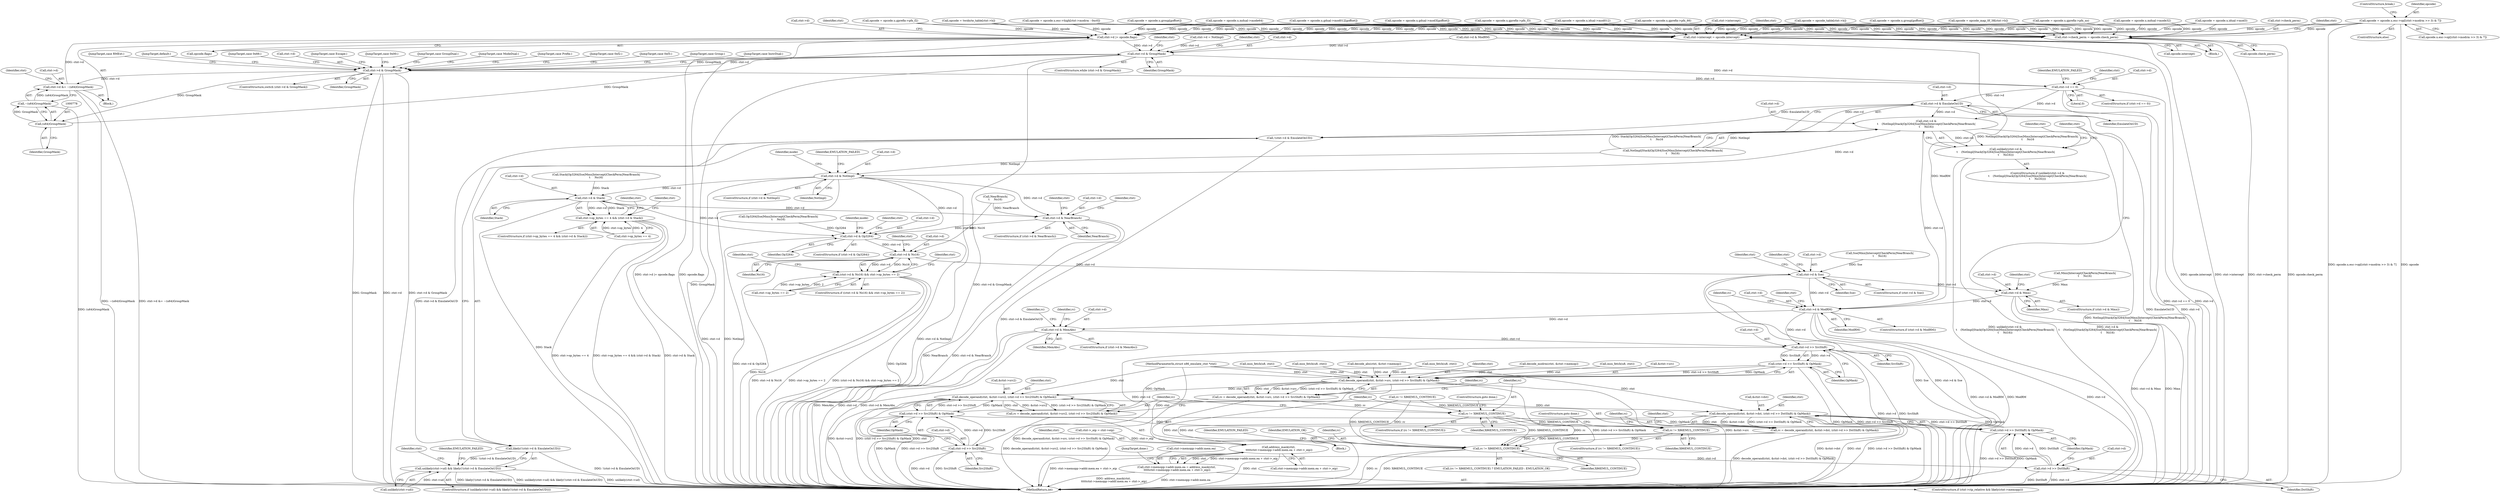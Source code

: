 digraph "0_linux_d9092f52d7e61dd1557f2db2400ddb430e85937e@array" {
"1000695" [label="(Call,opcode = opcode.u.esc->op[(ctxt->modrm >> 3) & 7])"];
"1000780" [label="(Call,ctxt->d |= opcode.flags)"];
"1000514" [label="(Call,ctxt->d & GroupMask)"];
"1000521" [label="(Call,ctxt->d & GroupMask)"];
"1000772" [label="(Call,ctxt->d &= ~(u64)GroupMask)"];
"1000777" [label="(Call,(u64)GroupMask)"];
"1000776" [label="(Call,~(u64)GroupMask)"];
"1000788" [label="(Call,ctxt->d == 0)"];
"1000812" [label="(Call,ctxt->d & EmulateOnUD)"];
"1000811" [label="(Call,!(ctxt->d & EmulateOnUD))"];
"1000810" [label="(Call,likely(!(ctxt->d & EmulateOnUD)))"];
"1000805" [label="(Call,unlikely(ctxt->ud) && likely(!(ctxt->d & EmulateOnUD)))"];
"1000821" [label="(Call,ctxt->d &\n\t    (NotImpl|Stack|Op3264|Sse|Mmx|Intercept|CheckPerm|NearBranch|\n\t     No16))"];
"1000820" [label="(Call,unlikely(ctxt->d &\n\t    (NotImpl|Stack|Op3264|Sse|Mmx|Intercept|CheckPerm|NearBranch|\n\t     No16)))"];
"1000858" [label="(Call,ctxt->d & NotImpl)"];
"1000877" [label="(Call,ctxt->d & Stack)"];
"1000871" [label="(Call,ctxt->op_bytes == 4 && (ctxt->d & Stack))"];
"1000889" [label="(Call,ctxt->d & NearBranch)"];
"1000900" [label="(Call,ctxt->d & Op3264)"];
"1000923" [label="(Call,ctxt->d & No16)"];
"1000922" [label="(Call,(ctxt->d & No16) && ctxt->op_bytes == 2)"];
"1000939" [label="(Call,ctxt->d & Sse)"];
"1000951" [label="(Call,ctxt->d & Mmx)"];
"1000962" [label="(Call,ctxt->d & ModRM)"];
"1000992" [label="(Call,ctxt->d & MemAbs)"];
"1001040" [label="(Call,ctxt->d >> SrcShift)"];
"1001039" [label="(Call,(ctxt->d >> SrcShift) & OpMask)"];
"1001033" [label="(Call,decode_operand(ctxt, &ctxt->src, (ctxt->d >> SrcShift) & OpMask))"];
"1001031" [label="(Call,rc = decode_operand(ctxt, &ctxt->src, (ctxt->d >> SrcShift) & OpMask))"];
"1001047" [label="(Call,rc != X86EMUL_CONTINUE)"];
"1001067" [label="(Call,rc != X86EMUL_CONTINUE)"];
"1001123" [label="(Call,rc != X86EMUL_CONTINUE)"];
"1001053" [label="(Call,decode_operand(ctxt, &ctxt->src2, (ctxt->d >> Src2Shift) & OpMask))"];
"1001051" [label="(Call,rc = decode_operand(ctxt, &ctxt->src2, (ctxt->d >> Src2Shift) & OpMask))"];
"1001073" [label="(Call,decode_operand(ctxt, &ctxt->dst, (ctxt->d >> DstShift) & OpMask))"];
"1001071" [label="(Call,rc = decode_operand(ctxt, &ctxt->dst, (ctxt->d >> DstShift) & OpMask))"];
"1001105" [label="(Call,address_mask(ctxt,\n \t\t\t\t\tctxt->memopp->addr.mem.ea + ctxt->_eip))"];
"1001095" [label="(Call,ctxt->memopp->addr.mem.ea = address_mask(ctxt,\n \t\t\t\t\tctxt->memopp->addr.mem.ea + ctxt->_eip))"];
"1001059" [label="(Call,(ctxt->d >> Src2Shift) & OpMask)"];
"1001079" [label="(Call,(ctxt->d >> DstShift) & OpMask)"];
"1001060" [label="(Call,ctxt->d >> Src2Shift)"];
"1001080" [label="(Call,ctxt->d >> DstShift)"];
"1000843" [label="(Call,ctxt->check_perm = opcode.check_perm)"];
"1000850" [label="(Call,ctxt->intercept = opcode.intercept)"];
"1001096" [label="(Call,ctxt->memopp->addr.mem.ea)"];
"1001041" [label="(Call,ctxt->d)"];
"1000858" [label="(Call,ctxt->d & NotImpl)"];
"1000695" [label="(Call,opcode = opcode.u.esc->op[(ctxt->modrm >> 3) & 7])"];
"1000597" [label="(Call,opcode = opcode.u.group[goffset])"];
"1001006" [label="(Call,rc != X86EMUL_CONTINUE)"];
"1001084" [label="(Identifier,DstShift)"];
"1000827" [label="(Call,Stack|Op3264|Sse|Mmx|Intercept|CheckPerm|NearBranch|\n\t     No16)"];
"1001046" [label="(ControlStructure,if (rc != X86EMUL_CONTINUE))"];
"1000900" [label="(Call,ctxt->d & Op3264)"];
"1001053" [label="(Call,decode_operand(ctxt, &ctxt->src2, (ctxt->d >> Src2Shift) & OpMask))"];
"1000825" [label="(Call,NotImpl|Stack|Op3264|Sse|Mmx|Intercept|CheckPerm|NearBranch|\n\t     No16)"];
"1001044" [label="(Identifier,SrcShift)"];
"1000850" [label="(Call,ctxt->intercept = opcode.intercept)"];
"1000649" [label="(JumpTarget,case 0xf2:)"];
"1000660" [label="(JumpTarget,case 0xf3:)"];
"1000792" [label="(Literal,0)"];
"1000781" [label="(Call,ctxt->d)"];
"1000794" [label="(Identifier,EMULATION_FAILED)"];
"1000133" [label="(Block,)"];
"1001045" [label="(Identifier,OpMask)"];
"1001126" [label="(Identifier,EMULATION_FAILED)"];
"1000998" [label="(Identifier,rc)"];
"1000722" [label="(Call,opcode = opcode.u.idual->mod3)"];
"1000890" [label="(Call,ctxt->d)"];
"1001040" [label="(Call,ctxt->d >> SrcShift)"];
"1000941" [label="(Identifier,ctxt)"];
"1000806" [label="(Call,unlikely(ctxt->ud))"];
"1001050" [label="(ControlStructure,goto done;)"];
"1001051" [label="(Call,rc = decode_operand(ctxt, &ctxt->src2, (ctxt->d >> Src2Shift) & OpMask))"];
"1000465" [label="(Call,ctxt->d & ModRM)"];
"1000969" [label="(Identifier,rc)"];
"1000797" [label="(Identifier,ctxt)"];
"1000759" [label="(Call,opcode = opcode.u.mdual->mode32)"];
"1000527" [label="(JumpTarget,case Group:)"];
"1000130" [label="(MethodParameterIn,struct x86_emulate_ctxt *ctxt)"];
"1000513" [label="(ControlStructure,while (ctxt->d & GroupMask))"];
"1000871" [label="(Call,ctxt->op_bytes == 4 && (ctxt->d & Stack))"];
"1001048" [label="(Identifier,rc)"];
"1000780" [label="(Call,ctxt->d |= opcode.flags)"];
"1000519" [label="(Block,)"];
"1000935" [label="(Identifier,ctxt)"];
"1000964" [label="(Identifier,ctxt)"];
"1000851" [label="(Call,ctxt->intercept)"];
"1000831" [label="(Call,Sse|Mmx|Intercept|CheckPerm|NearBranch|\n\t     No16)"];
"1001007" [label="(Identifier,rc)"];
"1000784" [label="(Call,opcode.flags)"];
"1001055" [label="(Call,&ctxt->src2)"];
"1001066" [label="(ControlStructure,if (rc != X86EMUL_CONTINUE))"];
"1000779" [label="(Identifier,GroupMask)"];
"1000902" [label="(Identifier,ctxt)"];
"1000782" [label="(Identifier,ctxt)"];
"1001031" [label="(Call,rc = decode_operand(ctxt, &ctxt->src, (ctxt->d >> SrcShift) & OpMask))"];
"1000854" [label="(Call,opcode.intercept)"];
"1000924" [label="(Call,ctxt->d)"];
"1001035" [label="(Call,&ctxt->src)"];
"1000421" [label="(Call,insn_fetch(u8, ctxt))"];
"1000991" [label="(ControlStructure,if (ctxt->d & MemAbs))"];
"1000962" [label="(Call,ctxt->d & ModRM)"];
"1000844" [label="(Call,ctxt->check_perm)"];
"1000169" [label="(Call,ctxt->_eip = ctxt->eip)"];
"1000398" [label="(Call,opcode = opcode_table[ctxt->b])"];
"1000777" [label="(Call,(u64)GroupMask)"];
"1001075" [label="(Call,&ctxt->dst)"];
"1000713" [label="(JumpTarget,case InstrDual:)"];
"1001049" [label="(Identifier,X86EMUL_CONTINUE)"];
"1000822" [label="(Call,ctxt->d)"];
"1000953" [label="(Identifier,ctxt)"];
"1001128" [label="(MethodReturn,int)"];
"1000589" [label="(JumpTarget,case RMExt:)"];
"1001106" [label="(Identifier,ctxt)"];
"1001069" [label="(Identifier,X86EMUL_CONTINUE)"];
"1000993" [label="(Call,ctxt->d)"];
"1001070" [label="(ControlStructure,goto done;)"];
"1001080" [label="(Call,ctxt->d >> DstShift)"];
"1000818" [label="(Identifier,EMULATION_FAILED)"];
"1001033" [label="(Call,decode_operand(ctxt, &ctxt->src, (ctxt->d >> SrcShift) & OpMask))"];
"1000769" [label="(JumpTarget,default:)"];
"1000992" [label="(Call,ctxt->d & MemAbs)"];
"1000515" [label="(Call,ctxt->d)"];
"1000520" [label="(ControlStructure,switch (ctxt->d & GroupMask))"];
"1000638" [label="(JumpTarget,case 0x66:)"];
"1000878" [label="(Call,ctxt->d)"];
"1000820" [label="(Call,unlikely(ctxt->d &\n\t    (NotImpl|Stack|Op3264|Sse|Mmx|Intercept|CheckPerm|NearBranch|\n\t     No16)))"];
"1000925" [label="(Identifier,ctxt)"];
"1000922" [label="(Call,(ctxt->d & No16) && ctxt->op_bytes == 2)"];
"1000474" [label="(Call,insn_fetch(u8, ctxt))"];
"1001054" [label="(Identifier,ctxt)"];
"1000860" [label="(Identifier,ctxt)"];
"1000923" [label="(Call,ctxt->d & No16)"];
"1001120" [label="(JumpTarget,done:)"];
"1000811" [label="(Call,!(ctxt->d & EmulateOnUD))"];
"1000521" [label="(Call,ctxt->d & GroupMask)"];
"1000852" [label="(Identifier,ctxt)"];
"1000950" [label="(ControlStructure,if (ctxt->d & Mmx))"];
"1001032" [label="(Identifier,rc)"];
"1000525" [label="(Identifier,GroupMask)"];
"1000424" [label="(Call,opcode = twobyte_table[ctxt->b])"];
"1000749" [label="(Call,opcode = opcode.u.mdual->mode64)"];
"1000881" [label="(Identifier,Stack)"];
"1000857" [label="(ControlStructure,if (ctxt->d & NotImpl))"];
"1000514" [label="(Call,ctxt->d & GroupMask)"];
"1000899" [label="(ControlStructure,if (ctxt->d & Op3264))"];
"1000951" [label="(Call,ctxt->d & Mmx)"];
"1001125" [label="(Identifier,X86EMUL_CONTINUE)"];
"1000679" [label="(Call,opcode = opcode.u.esc->high[ctxt->modrm - 0xc0])"];
"1000823" [label="(Identifier,ctxt)"];
"1001052" [label="(Identifier,rc)"];
"1000877" [label="(Call,ctxt->d & Stack)"];
"1000788" [label="(Call,ctxt->d == 0)"];
"1001068" [label="(Identifier,rc)"];
"1000813" [label="(Call,ctxt->d)"];
"1000859" [label="(Call,ctxt->d)"];
"1000867" [label="(Identifier,mode)"];
"1000845" [label="(Identifier,ctxt)"];
"1000790" [label="(Identifier,ctxt)"];
"1001105" [label="(Call,address_mask(ctxt,\n \t\t\t\t\tctxt->memopp->addr.mem.ea + ctxt->_eip))"];
"1000904" [label="(Identifier,Op3264)"];
"1000952" [label="(Call,ctxt->d)"];
"1000893" [label="(Identifier,NearBranch)"];
"1000522" [label="(Call,ctxt->d)"];
"1000928" [label="(Call,ctxt->op_bytes == 2)"];
"1000516" [label="(Identifier,ctxt)"];
"1000927" [label="(Identifier,No16)"];
"1000819" [label="(ControlStructure,if (unlikely(ctxt->d &\n\t    (NotImpl|Stack|Op3264|Sse|Mmx|Intercept|CheckPerm|NearBranch|\n\t     No16))))"];
"1000938" [label="(ControlStructure,if (ctxt->d & Sse))"];
"1000804" [label="(ControlStructure,if (unlikely(ctxt->ud) && likely(!(ctxt->d & EmulateOnUD))))"];
"1001122" [label="(Call,(rc != X86EMUL_CONTINUE) ? EMULATION_FAILED : EMULATION_OK)"];
"1000864" [label="(Identifier,EMULATION_FAILED)"];
"1000896" [label="(Identifier,ctxt)"];
"1000839" [label="(Call,NearBranch|\n\t     No16)"];
"1000843" [label="(Call,ctxt->check_perm = opcode.check_perm)"];
"1000888" [label="(ControlStructure,if (ctxt->d & NearBranch))"];
"1001123" [label="(Call,rc != X86EMUL_CONTINUE)"];
"1001095" [label="(Call,ctxt->memopp->addr.mem.ea = address_mask(ctxt,\n \t\t\t\t\tctxt->memopp->addr.mem.ea + ctxt->_eip))"];
"1001085" [label="(Identifier,OpMask)"];
"1001067" [label="(Call,rc != X86EMUL_CONTINUE)"];
"1000955" [label="(Identifier,Mmx)"];
"1000946" [label="(Identifier,ctxt)"];
"1000963" [label="(Call,ctxt->d)"];
"1000961" [label="(ControlStructure,if (ctxt->d & ModRM))"];
"1001065" [label="(Identifier,OpMask)"];
"1000901" [label="(Call,ctxt->d)"];
"1000672" [label="(JumpTarget,case Escape:)"];
"1000870" [label="(ControlStructure,if (ctxt->op_bytes == 4 && (ctxt->d & Stack)))"];
"1000958" [label="(Identifier,ctxt)"];
"1001089" [label="(Identifier,ctxt)"];
"1001127" [label="(Identifier,EMULATION_OK)"];
"1001071" [label="(Call,rc = decode_operand(ctxt, &ctxt->dst, (ctxt->d >> DstShift) & OpMask))"];
"1000966" [label="(Identifier,ModRM)"];
"1000508" [label="(Call,ctxt->d = NotImpl)"];
"1001059" [label="(Call,(ctxt->d >> Src2Shift) & OpMask)"];
"1001061" [label="(Call,ctxt->d)"];
"1001073" [label="(Call,decode_operand(ctxt, &ctxt->dst, (ctxt->d >> DstShift) & OpMask))"];
"1000996" [label="(Identifier,MemAbs)"];
"1000829" [label="(Call,Op3264|Sse|Mmx|Intercept|CheckPerm|NearBranch|\n\t     No16)"];
"1000537" [label="(Call,opcode = opcode.u.group[goffset])"];
"1000776" [label="(Call,~(u64)GroupMask)"];
"1000930" [label="(Identifier,ctxt)"];
"1000518" [label="(Identifier,GroupMask)"];
"1000661" [label="(Call,opcode = opcode.u.gprefix->pfx_f3)"];
"1000627" [label="(JumpTarget,case 0x00:)"];
"1001081" [label="(Call,ctxt->d)"];
"1000523" [label="(Identifier,ctxt)"];
"1000872" [label="(Call,ctxt->op_bytes == 4)"];
"1000921" [label="(ControlStructure,if ((ctxt->d & No16) && ctxt->op_bytes == 2))"];
"1000862" [label="(Identifier,NotImpl)"];
"1000999" [label="(Call,decode_abs(ctxt, &ctxt->memop))"];
"1000547" [label="(JumpTarget,case GroupDual:)"];
"1000939" [label="(Call,ctxt->d & Sse)"];
"1000712" [label="(ControlStructure,break;)"];
"1000447" [label="(Call,insn_fetch(u8, ctxt))"];
"1000787" [label="(ControlStructure,if (ctxt->d == 0))"];
"1000821" [label="(Call,ctxt->d &\n\t    (NotImpl|Stack|Op3264|Sse|Mmx|Intercept|CheckPerm|NearBranch|\n\t     No16))"];
"1000810" [label="(Call,likely(!(ctxt->d & EmulateOnUD)))"];
"1000812" [label="(Call,ctxt->d & EmulateOnUD)"];
"1000628" [label="(Call,opcode = opcode.u.gprefix->pfx_no)"];
"1001034" [label="(Identifier,ctxt)"];
"1001107" [label="(Call,ctxt->memopp->addr.mem.ea + ctxt->_eip)"];
"1000889" [label="(Call,ctxt->d & NearBranch)"];
"1000805" [label="(Call,unlikely(ctxt->ud) && likely(!(ctxt->d & EmulateOnUD)))"];
"1000742" [label="(JumpTarget,case ModeDual:)"];
"1000772" [label="(Call,ctxt->d &= ~(u64)GroupMask)"];
"1000943" [label="(Identifier,Sse)"];
"1001072" [label="(Identifier,rc)"];
"1000908" [label="(Identifier,mode)"];
"1000884" [label="(Identifier,ctxt)"];
"1000833" [label="(Call,Mmx|Intercept|CheckPerm|NearBranch|\n\t     No16)"];
"1001074" [label="(Identifier,ctxt)"];
"1001047" [label="(Call,rc != X86EMUL_CONTINUE)"];
"1000994" [label="(Identifier,ctxt)"];
"1000650" [label="(Call,opcode = opcode.u.gprefix->pfx_f2)"];
"1000789" [label="(Call,ctxt->d)"];
"1000970" [label="(Call,decode_modrm(ctxt, &ctxt->memop))"];
"1000607" [label="(JumpTarget,case Prefix:)"];
"1001079" [label="(Call,(ctxt->d >> DstShift) & OpMask)"];
"1000696" [label="(Identifier,opcode)"];
"1000450" [label="(Call,opcode = opcode_map_0f_38[ctxt->b])"];
"1000891" [label="(Identifier,ctxt)"];
"1001064" [label="(Identifier,Src2Shift)"];
"1000577" [label="(Call,opcode = opcode.u.gdual->mod012[goffset])"];
"1000732" [label="(Call,opcode = opcode.u.idual->mod012)"];
"1000773" [label="(Call,ctxt->d)"];
"1000277" [label="(Call,insn_fetch(u8, ctxt))"];
"1000639" [label="(Call,opcode = opcode.u.gprefix->pfx_66)"];
"1000940" [label="(Call,ctxt->d)"];
"1001060" [label="(Call,ctxt->d >> Src2Shift)"];
"1000694" [label="(ControlStructure,else)"];
"1001086" [label="(ControlStructure,if (ctxt->rip_relative && likely(ctxt->memopp)))"];
"1000697" [label="(Call,opcode.u.esc->op[(ctxt->modrm >> 3) & 7])"];
"1000816" [label="(Identifier,EmulateOnUD)"];
"1001124" [label="(Identifier,rc)"];
"1000842" [label="(Block,)"];
"1001039" [label="(Call,(ctxt->d >> SrcShift) & OpMask)"];
"1000565" [label="(Call,opcode = opcode.u.gdual->mod3[goffset])"];
"1000847" [label="(Call,opcode.check_perm)"];
"1000695" -> "1000694"  [label="AST: "];
"1000695" -> "1000697"  [label="CFG: "];
"1000696" -> "1000695"  [label="AST: "];
"1000697" -> "1000695"  [label="AST: "];
"1000712" -> "1000695"  [label="CFG: "];
"1000695" -> "1001128"  [label="DDG: opcode"];
"1000695" -> "1001128"  [label="DDG: opcode.u.esc->op[(ctxt->modrm >> 3) & 7]"];
"1000695" -> "1000780"  [label="DDG: opcode"];
"1000695" -> "1000843"  [label="DDG: opcode"];
"1000695" -> "1000850"  [label="DDG: opcode"];
"1000780" -> "1000519"  [label="AST: "];
"1000780" -> "1000784"  [label="CFG: "];
"1000781" -> "1000780"  [label="AST: "];
"1000784" -> "1000780"  [label="AST: "];
"1000516" -> "1000780"  [label="CFG: "];
"1000780" -> "1001128"  [label="DDG: ctxt->d |= opcode.flags"];
"1000780" -> "1001128"  [label="DDG: opcode.flags"];
"1000780" -> "1000514"  [label="DDG: ctxt->d"];
"1000772" -> "1000780"  [label="DDG: ctxt->d"];
"1000597" -> "1000780"  [label="DDG: opcode"];
"1000679" -> "1000780"  [label="DDG: opcode"];
"1000424" -> "1000780"  [label="DDG: opcode"];
"1000577" -> "1000780"  [label="DDG: opcode"];
"1000450" -> "1000780"  [label="DDG: opcode"];
"1000650" -> "1000780"  [label="DDG: opcode"];
"1000628" -> "1000780"  [label="DDG: opcode"];
"1000639" -> "1000780"  [label="DDG: opcode"];
"1000661" -> "1000780"  [label="DDG: opcode"];
"1000565" -> "1000780"  [label="DDG: opcode"];
"1000749" -> "1000780"  [label="DDG: opcode"];
"1000759" -> "1000780"  [label="DDG: opcode"];
"1000722" -> "1000780"  [label="DDG: opcode"];
"1000537" -> "1000780"  [label="DDG: opcode"];
"1000398" -> "1000780"  [label="DDG: opcode"];
"1000732" -> "1000780"  [label="DDG: opcode"];
"1000514" -> "1000513"  [label="AST: "];
"1000514" -> "1000518"  [label="CFG: "];
"1000515" -> "1000514"  [label="AST: "];
"1000518" -> "1000514"  [label="AST: "];
"1000523" -> "1000514"  [label="CFG: "];
"1000790" -> "1000514"  [label="CFG: "];
"1000514" -> "1001128"  [label="DDG: ctxt->d & GroupMask"];
"1000514" -> "1001128"  [label="DDG: GroupMask"];
"1000508" -> "1000514"  [label="DDG: ctxt->d"];
"1000465" -> "1000514"  [label="DDG: ctxt->d"];
"1000777" -> "1000514"  [label="DDG: GroupMask"];
"1000514" -> "1000521"  [label="DDG: ctxt->d"];
"1000514" -> "1000521"  [label="DDG: GroupMask"];
"1000514" -> "1000788"  [label="DDG: ctxt->d"];
"1000521" -> "1000520"  [label="AST: "];
"1000521" -> "1000525"  [label="CFG: "];
"1000522" -> "1000521"  [label="AST: "];
"1000525" -> "1000521"  [label="AST: "];
"1000527" -> "1000521"  [label="CFG: "];
"1000547" -> "1000521"  [label="CFG: "];
"1000589" -> "1000521"  [label="CFG: "];
"1000607" -> "1000521"  [label="CFG: "];
"1000627" -> "1000521"  [label="CFG: "];
"1000638" -> "1000521"  [label="CFG: "];
"1000649" -> "1000521"  [label="CFG: "];
"1000660" -> "1000521"  [label="CFG: "];
"1000672" -> "1000521"  [label="CFG: "];
"1000713" -> "1000521"  [label="CFG: "];
"1000742" -> "1000521"  [label="CFG: "];
"1000769" -> "1000521"  [label="CFG: "];
"1000521" -> "1001128"  [label="DDG: GroupMask"];
"1000521" -> "1001128"  [label="DDG: ctxt->d"];
"1000521" -> "1001128"  [label="DDG: ctxt->d & GroupMask"];
"1000521" -> "1000772"  [label="DDG: ctxt->d"];
"1000521" -> "1000777"  [label="DDG: GroupMask"];
"1000521" -> "1000788"  [label="DDG: ctxt->d"];
"1000772" -> "1000519"  [label="AST: "];
"1000772" -> "1000776"  [label="CFG: "];
"1000773" -> "1000772"  [label="AST: "];
"1000776" -> "1000772"  [label="AST: "];
"1000782" -> "1000772"  [label="CFG: "];
"1000772" -> "1001128"  [label="DDG: ~(u64)GroupMask"];
"1000772" -> "1001128"  [label="DDG: ctxt->d &= ~(u64)GroupMask"];
"1000776" -> "1000772"  [label="DDG: (u64)GroupMask"];
"1000777" -> "1000776"  [label="AST: "];
"1000777" -> "1000779"  [label="CFG: "];
"1000778" -> "1000777"  [label="AST: "];
"1000779" -> "1000777"  [label="AST: "];
"1000776" -> "1000777"  [label="CFG: "];
"1000777" -> "1000776"  [label="DDG: GroupMask"];
"1000776" -> "1001128"  [label="DDG: (u64)GroupMask"];
"1000788" -> "1000787"  [label="AST: "];
"1000788" -> "1000792"  [label="CFG: "];
"1000789" -> "1000788"  [label="AST: "];
"1000792" -> "1000788"  [label="AST: "];
"1000794" -> "1000788"  [label="CFG: "];
"1000797" -> "1000788"  [label="CFG: "];
"1000788" -> "1001128"  [label="DDG: ctxt->d"];
"1000788" -> "1001128"  [label="DDG: ctxt->d == 0"];
"1000788" -> "1000812"  [label="DDG: ctxt->d"];
"1000788" -> "1000821"  [label="DDG: ctxt->d"];
"1000812" -> "1000811"  [label="AST: "];
"1000812" -> "1000816"  [label="CFG: "];
"1000813" -> "1000812"  [label="AST: "];
"1000816" -> "1000812"  [label="AST: "];
"1000811" -> "1000812"  [label="CFG: "];
"1000812" -> "1001128"  [label="DDG: EmulateOnUD"];
"1000812" -> "1001128"  [label="DDG: ctxt->d"];
"1000812" -> "1000811"  [label="DDG: ctxt->d"];
"1000812" -> "1000811"  [label="DDG: EmulateOnUD"];
"1000812" -> "1000821"  [label="DDG: ctxt->d"];
"1000811" -> "1000810"  [label="AST: "];
"1000810" -> "1000811"  [label="CFG: "];
"1000811" -> "1001128"  [label="DDG: ctxt->d & EmulateOnUD"];
"1000811" -> "1000810"  [label="DDG: ctxt->d & EmulateOnUD"];
"1000810" -> "1000805"  [label="AST: "];
"1000805" -> "1000810"  [label="CFG: "];
"1000810" -> "1001128"  [label="DDG: !(ctxt->d & EmulateOnUD)"];
"1000810" -> "1000805"  [label="DDG: !(ctxt->d & EmulateOnUD)"];
"1000805" -> "1000804"  [label="AST: "];
"1000805" -> "1000806"  [label="CFG: "];
"1000806" -> "1000805"  [label="AST: "];
"1000818" -> "1000805"  [label="CFG: "];
"1000823" -> "1000805"  [label="CFG: "];
"1000805" -> "1001128"  [label="DDG: likely(!(ctxt->d & EmulateOnUD))"];
"1000805" -> "1001128"  [label="DDG: unlikely(ctxt->ud) && likely(!(ctxt->d & EmulateOnUD))"];
"1000805" -> "1001128"  [label="DDG: unlikely(ctxt->ud)"];
"1000806" -> "1000805"  [label="DDG: ctxt->ud"];
"1000821" -> "1000820"  [label="AST: "];
"1000821" -> "1000825"  [label="CFG: "];
"1000822" -> "1000821"  [label="AST: "];
"1000825" -> "1000821"  [label="AST: "];
"1000820" -> "1000821"  [label="CFG: "];
"1000821" -> "1001128"  [label="DDG: NotImpl|Stack|Op3264|Sse|Mmx|Intercept|CheckPerm|NearBranch|\n\t     No16"];
"1000821" -> "1000820"  [label="DDG: ctxt->d"];
"1000821" -> "1000820"  [label="DDG: NotImpl|Stack|Op3264|Sse|Mmx|Intercept|CheckPerm|NearBranch|\n\t     No16"];
"1000825" -> "1000821"  [label="DDG: NotImpl"];
"1000825" -> "1000821"  [label="DDG: Stack|Op3264|Sse|Mmx|Intercept|CheckPerm|NearBranch|\n\t     No16"];
"1000821" -> "1000858"  [label="DDG: ctxt->d"];
"1000821" -> "1000962"  [label="DDG: ctxt->d"];
"1000820" -> "1000819"  [label="AST: "];
"1000845" -> "1000820"  [label="CFG: "];
"1000964" -> "1000820"  [label="CFG: "];
"1000820" -> "1001128"  [label="DDG: unlikely(ctxt->d &\n\t    (NotImpl|Stack|Op3264|Sse|Mmx|Intercept|CheckPerm|NearBranch|\n\t     No16))"];
"1000820" -> "1001128"  [label="DDG: ctxt->d &\n\t    (NotImpl|Stack|Op3264|Sse|Mmx|Intercept|CheckPerm|NearBranch|\n\t     No16)"];
"1000858" -> "1000857"  [label="AST: "];
"1000858" -> "1000862"  [label="CFG: "];
"1000859" -> "1000858"  [label="AST: "];
"1000862" -> "1000858"  [label="AST: "];
"1000864" -> "1000858"  [label="CFG: "];
"1000867" -> "1000858"  [label="CFG: "];
"1000858" -> "1001128"  [label="DDG: ctxt->d & NotImpl"];
"1000858" -> "1001128"  [label="DDG: ctxt->d"];
"1000858" -> "1001128"  [label="DDG: NotImpl"];
"1000825" -> "1000858"  [label="DDG: NotImpl"];
"1000858" -> "1000877"  [label="DDG: ctxt->d"];
"1000858" -> "1000889"  [label="DDG: ctxt->d"];
"1000858" -> "1000900"  [label="DDG: ctxt->d"];
"1000877" -> "1000871"  [label="AST: "];
"1000877" -> "1000881"  [label="CFG: "];
"1000878" -> "1000877"  [label="AST: "];
"1000881" -> "1000877"  [label="AST: "];
"1000871" -> "1000877"  [label="CFG: "];
"1000877" -> "1001128"  [label="DDG: Stack"];
"1000877" -> "1000871"  [label="DDG: ctxt->d"];
"1000877" -> "1000871"  [label="DDG: Stack"];
"1000827" -> "1000877"  [label="DDG: Stack"];
"1000877" -> "1000889"  [label="DDG: ctxt->d"];
"1000877" -> "1000900"  [label="DDG: ctxt->d"];
"1000871" -> "1000870"  [label="AST: "];
"1000871" -> "1000872"  [label="CFG: "];
"1000872" -> "1000871"  [label="AST: "];
"1000884" -> "1000871"  [label="CFG: "];
"1000891" -> "1000871"  [label="CFG: "];
"1000871" -> "1001128"  [label="DDG: ctxt->op_bytes == 4"];
"1000871" -> "1001128"  [label="DDG: ctxt->op_bytes == 4 && (ctxt->d & Stack)"];
"1000871" -> "1001128"  [label="DDG: ctxt->d & Stack"];
"1000872" -> "1000871"  [label="DDG: ctxt->op_bytes"];
"1000872" -> "1000871"  [label="DDG: 4"];
"1000889" -> "1000888"  [label="AST: "];
"1000889" -> "1000893"  [label="CFG: "];
"1000890" -> "1000889"  [label="AST: "];
"1000893" -> "1000889"  [label="AST: "];
"1000896" -> "1000889"  [label="CFG: "];
"1000902" -> "1000889"  [label="CFG: "];
"1000889" -> "1001128"  [label="DDG: NearBranch"];
"1000889" -> "1001128"  [label="DDG: ctxt->d & NearBranch"];
"1000839" -> "1000889"  [label="DDG: NearBranch"];
"1000889" -> "1000900"  [label="DDG: ctxt->d"];
"1000900" -> "1000899"  [label="AST: "];
"1000900" -> "1000904"  [label="CFG: "];
"1000901" -> "1000900"  [label="AST: "];
"1000904" -> "1000900"  [label="AST: "];
"1000908" -> "1000900"  [label="CFG: "];
"1000925" -> "1000900"  [label="CFG: "];
"1000900" -> "1001128"  [label="DDG: Op3264"];
"1000900" -> "1001128"  [label="DDG: ctxt->d & Op3264"];
"1000829" -> "1000900"  [label="DDG: Op3264"];
"1000900" -> "1000923"  [label="DDG: ctxt->d"];
"1000923" -> "1000922"  [label="AST: "];
"1000923" -> "1000927"  [label="CFG: "];
"1000924" -> "1000923"  [label="AST: "];
"1000927" -> "1000923"  [label="AST: "];
"1000930" -> "1000923"  [label="CFG: "];
"1000922" -> "1000923"  [label="CFG: "];
"1000923" -> "1001128"  [label="DDG: No16"];
"1000923" -> "1000922"  [label="DDG: ctxt->d"];
"1000923" -> "1000922"  [label="DDG: No16"];
"1000839" -> "1000923"  [label="DDG: No16"];
"1000923" -> "1000939"  [label="DDG: ctxt->d"];
"1000922" -> "1000921"  [label="AST: "];
"1000922" -> "1000928"  [label="CFG: "];
"1000928" -> "1000922"  [label="AST: "];
"1000935" -> "1000922"  [label="CFG: "];
"1000941" -> "1000922"  [label="CFG: "];
"1000922" -> "1001128"  [label="DDG: ctxt->d & No16"];
"1000922" -> "1001128"  [label="DDG: ctxt->op_bytes == 2"];
"1000922" -> "1001128"  [label="DDG: (ctxt->d & No16) && ctxt->op_bytes == 2"];
"1000928" -> "1000922"  [label="DDG: ctxt->op_bytes"];
"1000928" -> "1000922"  [label="DDG: 2"];
"1000939" -> "1000938"  [label="AST: "];
"1000939" -> "1000943"  [label="CFG: "];
"1000940" -> "1000939"  [label="AST: "];
"1000943" -> "1000939"  [label="AST: "];
"1000946" -> "1000939"  [label="CFG: "];
"1000953" -> "1000939"  [label="CFG: "];
"1000939" -> "1001128"  [label="DDG: ctxt->d & Sse"];
"1000939" -> "1001128"  [label="DDG: Sse"];
"1000831" -> "1000939"  [label="DDG: Sse"];
"1000939" -> "1000951"  [label="DDG: ctxt->d"];
"1000939" -> "1000962"  [label="DDG: ctxt->d"];
"1000951" -> "1000950"  [label="AST: "];
"1000951" -> "1000955"  [label="CFG: "];
"1000952" -> "1000951"  [label="AST: "];
"1000955" -> "1000951"  [label="AST: "];
"1000958" -> "1000951"  [label="CFG: "];
"1000964" -> "1000951"  [label="CFG: "];
"1000951" -> "1001128"  [label="DDG: ctxt->d & Mmx"];
"1000951" -> "1001128"  [label="DDG: Mmx"];
"1000833" -> "1000951"  [label="DDG: Mmx"];
"1000951" -> "1000962"  [label="DDG: ctxt->d"];
"1000962" -> "1000961"  [label="AST: "];
"1000962" -> "1000966"  [label="CFG: "];
"1000963" -> "1000962"  [label="AST: "];
"1000966" -> "1000962"  [label="AST: "];
"1000969" -> "1000962"  [label="CFG: "];
"1000994" -> "1000962"  [label="CFG: "];
"1000962" -> "1001128"  [label="DDG: ctxt->d & ModRM"];
"1000962" -> "1001128"  [label="DDG: ModRM"];
"1000962" -> "1001128"  [label="DDG: ctxt->d"];
"1000465" -> "1000962"  [label="DDG: ModRM"];
"1000962" -> "1000992"  [label="DDG: ctxt->d"];
"1000962" -> "1001040"  [label="DDG: ctxt->d"];
"1000992" -> "1000991"  [label="AST: "];
"1000992" -> "1000996"  [label="CFG: "];
"1000993" -> "1000992"  [label="AST: "];
"1000996" -> "1000992"  [label="AST: "];
"1000998" -> "1000992"  [label="CFG: "];
"1001007" -> "1000992"  [label="CFG: "];
"1000992" -> "1001128"  [label="DDG: MemAbs"];
"1000992" -> "1001128"  [label="DDG: ctxt->d"];
"1000992" -> "1001128"  [label="DDG: ctxt->d & MemAbs"];
"1000992" -> "1001040"  [label="DDG: ctxt->d"];
"1001040" -> "1001039"  [label="AST: "];
"1001040" -> "1001044"  [label="CFG: "];
"1001041" -> "1001040"  [label="AST: "];
"1001044" -> "1001040"  [label="AST: "];
"1001045" -> "1001040"  [label="CFG: "];
"1001040" -> "1001128"  [label="DDG: ctxt->d"];
"1001040" -> "1001128"  [label="DDG: SrcShift"];
"1001040" -> "1001039"  [label="DDG: ctxt->d"];
"1001040" -> "1001039"  [label="DDG: SrcShift"];
"1001040" -> "1001060"  [label="DDG: ctxt->d"];
"1001039" -> "1001033"  [label="AST: "];
"1001039" -> "1001045"  [label="CFG: "];
"1001045" -> "1001039"  [label="AST: "];
"1001033" -> "1001039"  [label="CFG: "];
"1001039" -> "1001128"  [label="DDG: ctxt->d >> SrcShift"];
"1001039" -> "1001128"  [label="DDG: OpMask"];
"1001039" -> "1001033"  [label="DDG: ctxt->d >> SrcShift"];
"1001039" -> "1001033"  [label="DDG: OpMask"];
"1001039" -> "1001059"  [label="DDG: OpMask"];
"1001033" -> "1001031"  [label="AST: "];
"1001034" -> "1001033"  [label="AST: "];
"1001035" -> "1001033"  [label="AST: "];
"1001031" -> "1001033"  [label="CFG: "];
"1001033" -> "1001128"  [label="DDG: &ctxt->src"];
"1001033" -> "1001128"  [label="DDG: ctxt"];
"1001033" -> "1001128"  [label="DDG: (ctxt->d >> SrcShift) & OpMask"];
"1001033" -> "1001031"  [label="DDG: ctxt"];
"1001033" -> "1001031"  [label="DDG: &ctxt->src"];
"1001033" -> "1001031"  [label="DDG: (ctxt->d >> SrcShift) & OpMask"];
"1000474" -> "1001033"  [label="DDG: ctxt"];
"1000421" -> "1001033"  [label="DDG: ctxt"];
"1000447" -> "1001033"  [label="DDG: ctxt"];
"1000970" -> "1001033"  [label="DDG: ctxt"];
"1000277" -> "1001033"  [label="DDG: ctxt"];
"1000999" -> "1001033"  [label="DDG: ctxt"];
"1000130" -> "1001033"  [label="DDG: ctxt"];
"1001033" -> "1001053"  [label="DDG: ctxt"];
"1001031" -> "1000133"  [label="AST: "];
"1001032" -> "1001031"  [label="AST: "];
"1001048" -> "1001031"  [label="CFG: "];
"1001031" -> "1001128"  [label="DDG: decode_operand(ctxt, &ctxt->src, (ctxt->d >> SrcShift) & OpMask)"];
"1001031" -> "1001047"  [label="DDG: rc"];
"1001047" -> "1001046"  [label="AST: "];
"1001047" -> "1001049"  [label="CFG: "];
"1001048" -> "1001047"  [label="AST: "];
"1001049" -> "1001047"  [label="AST: "];
"1001050" -> "1001047"  [label="CFG: "];
"1001052" -> "1001047"  [label="CFG: "];
"1001006" -> "1001047"  [label="DDG: X86EMUL_CONTINUE"];
"1001047" -> "1001067"  [label="DDG: X86EMUL_CONTINUE"];
"1001047" -> "1001123"  [label="DDG: rc"];
"1001047" -> "1001123"  [label="DDG: X86EMUL_CONTINUE"];
"1001067" -> "1001066"  [label="AST: "];
"1001067" -> "1001069"  [label="CFG: "];
"1001068" -> "1001067"  [label="AST: "];
"1001069" -> "1001067"  [label="AST: "];
"1001070" -> "1001067"  [label="CFG: "];
"1001072" -> "1001067"  [label="CFG: "];
"1001051" -> "1001067"  [label="DDG: rc"];
"1001067" -> "1001123"  [label="DDG: rc"];
"1001067" -> "1001123"  [label="DDG: X86EMUL_CONTINUE"];
"1001123" -> "1001122"  [label="AST: "];
"1001123" -> "1001125"  [label="CFG: "];
"1001124" -> "1001123"  [label="AST: "];
"1001125" -> "1001123"  [label="AST: "];
"1001126" -> "1001123"  [label="CFG: "];
"1001127" -> "1001123"  [label="CFG: "];
"1001123" -> "1001128"  [label="DDG: rc"];
"1001123" -> "1001128"  [label="DDG: X86EMUL_CONTINUE"];
"1001006" -> "1001123"  [label="DDG: rc"];
"1001006" -> "1001123"  [label="DDG: X86EMUL_CONTINUE"];
"1001071" -> "1001123"  [label="DDG: rc"];
"1001053" -> "1001051"  [label="AST: "];
"1001053" -> "1001059"  [label="CFG: "];
"1001054" -> "1001053"  [label="AST: "];
"1001055" -> "1001053"  [label="AST: "];
"1001059" -> "1001053"  [label="AST: "];
"1001051" -> "1001053"  [label="CFG: "];
"1001053" -> "1001128"  [label="DDG: &ctxt->src2"];
"1001053" -> "1001128"  [label="DDG: ctxt"];
"1001053" -> "1001128"  [label="DDG: (ctxt->d >> Src2Shift) & OpMask"];
"1001053" -> "1001051"  [label="DDG: ctxt"];
"1001053" -> "1001051"  [label="DDG: &ctxt->src2"];
"1001053" -> "1001051"  [label="DDG: (ctxt->d >> Src2Shift) & OpMask"];
"1000130" -> "1001053"  [label="DDG: ctxt"];
"1001059" -> "1001053"  [label="DDG: ctxt->d >> Src2Shift"];
"1001059" -> "1001053"  [label="DDG: OpMask"];
"1001053" -> "1001073"  [label="DDG: ctxt"];
"1001051" -> "1000133"  [label="AST: "];
"1001052" -> "1001051"  [label="AST: "];
"1001068" -> "1001051"  [label="CFG: "];
"1001051" -> "1001128"  [label="DDG: decode_operand(ctxt, &ctxt->src2, (ctxt->d >> Src2Shift) & OpMask)"];
"1001073" -> "1001071"  [label="AST: "];
"1001073" -> "1001079"  [label="CFG: "];
"1001074" -> "1001073"  [label="AST: "];
"1001075" -> "1001073"  [label="AST: "];
"1001079" -> "1001073"  [label="AST: "];
"1001071" -> "1001073"  [label="CFG: "];
"1001073" -> "1001128"  [label="DDG: &ctxt->dst"];
"1001073" -> "1001128"  [label="DDG: ctxt"];
"1001073" -> "1001128"  [label="DDG: (ctxt->d >> DstShift) & OpMask"];
"1001073" -> "1001071"  [label="DDG: ctxt"];
"1001073" -> "1001071"  [label="DDG: &ctxt->dst"];
"1001073" -> "1001071"  [label="DDG: (ctxt->d >> DstShift) & OpMask"];
"1000130" -> "1001073"  [label="DDG: ctxt"];
"1001079" -> "1001073"  [label="DDG: ctxt->d >> DstShift"];
"1001079" -> "1001073"  [label="DDG: OpMask"];
"1001073" -> "1001105"  [label="DDG: ctxt"];
"1001071" -> "1000133"  [label="AST: "];
"1001072" -> "1001071"  [label="AST: "];
"1001089" -> "1001071"  [label="CFG: "];
"1001071" -> "1001128"  [label="DDG: decode_operand(ctxt, &ctxt->dst, (ctxt->d >> DstShift) & OpMask)"];
"1001105" -> "1001095"  [label="AST: "];
"1001105" -> "1001107"  [label="CFG: "];
"1001106" -> "1001105"  [label="AST: "];
"1001107" -> "1001105"  [label="AST: "];
"1001095" -> "1001105"  [label="CFG: "];
"1001105" -> "1001128"  [label="DDG: ctxt->memopp->addr.mem.ea + ctxt->_eip"];
"1001105" -> "1001128"  [label="DDG: ctxt"];
"1001105" -> "1001095"  [label="DDG: ctxt"];
"1001105" -> "1001095"  [label="DDG: ctxt->memopp->addr.mem.ea + ctxt->_eip"];
"1000130" -> "1001105"  [label="DDG: ctxt"];
"1000169" -> "1001105"  [label="DDG: ctxt->_eip"];
"1001095" -> "1001086"  [label="AST: "];
"1001096" -> "1001095"  [label="AST: "];
"1001120" -> "1001095"  [label="CFG: "];
"1001095" -> "1001128"  [label="DDG: address_mask(ctxt,\n \t\t\t\t\tctxt->memopp->addr.mem.ea + ctxt->_eip)"];
"1001095" -> "1001128"  [label="DDG: ctxt->memopp->addr.mem.ea"];
"1001059" -> "1001065"  [label="CFG: "];
"1001060" -> "1001059"  [label="AST: "];
"1001065" -> "1001059"  [label="AST: "];
"1001059" -> "1001128"  [label="DDG: OpMask"];
"1001059" -> "1001128"  [label="DDG: ctxt->d >> Src2Shift"];
"1001060" -> "1001059"  [label="DDG: ctxt->d"];
"1001060" -> "1001059"  [label="DDG: Src2Shift"];
"1001059" -> "1001079"  [label="DDG: OpMask"];
"1001079" -> "1001085"  [label="CFG: "];
"1001080" -> "1001079"  [label="AST: "];
"1001085" -> "1001079"  [label="AST: "];
"1001079" -> "1001128"  [label="DDG: ctxt->d >> DstShift"];
"1001079" -> "1001128"  [label="DDG: OpMask"];
"1001080" -> "1001079"  [label="DDG: ctxt->d"];
"1001080" -> "1001079"  [label="DDG: DstShift"];
"1001060" -> "1001064"  [label="CFG: "];
"1001061" -> "1001060"  [label="AST: "];
"1001064" -> "1001060"  [label="AST: "];
"1001065" -> "1001060"  [label="CFG: "];
"1001060" -> "1001128"  [label="DDG: ctxt->d"];
"1001060" -> "1001128"  [label="DDG: Src2Shift"];
"1001060" -> "1001080"  [label="DDG: ctxt->d"];
"1001080" -> "1001084"  [label="CFG: "];
"1001081" -> "1001080"  [label="AST: "];
"1001084" -> "1001080"  [label="AST: "];
"1001085" -> "1001080"  [label="CFG: "];
"1001080" -> "1001128"  [label="DDG: DstShift"];
"1001080" -> "1001128"  [label="DDG: ctxt->d"];
"1000843" -> "1000842"  [label="AST: "];
"1000843" -> "1000847"  [label="CFG: "];
"1000844" -> "1000843"  [label="AST: "];
"1000847" -> "1000843"  [label="AST: "];
"1000852" -> "1000843"  [label="CFG: "];
"1000843" -> "1001128"  [label="DDG: ctxt->check_perm"];
"1000843" -> "1001128"  [label="DDG: opcode.check_perm"];
"1000597" -> "1000843"  [label="DDG: opcode"];
"1000679" -> "1000843"  [label="DDG: opcode"];
"1000424" -> "1000843"  [label="DDG: opcode"];
"1000577" -> "1000843"  [label="DDG: opcode"];
"1000450" -> "1000843"  [label="DDG: opcode"];
"1000650" -> "1000843"  [label="DDG: opcode"];
"1000628" -> "1000843"  [label="DDG: opcode"];
"1000639" -> "1000843"  [label="DDG: opcode"];
"1000661" -> "1000843"  [label="DDG: opcode"];
"1000565" -> "1000843"  [label="DDG: opcode"];
"1000749" -> "1000843"  [label="DDG: opcode"];
"1000759" -> "1000843"  [label="DDG: opcode"];
"1000722" -> "1000843"  [label="DDG: opcode"];
"1000537" -> "1000843"  [label="DDG: opcode"];
"1000398" -> "1000843"  [label="DDG: opcode"];
"1000732" -> "1000843"  [label="DDG: opcode"];
"1000850" -> "1000842"  [label="AST: "];
"1000850" -> "1000854"  [label="CFG: "];
"1000851" -> "1000850"  [label="AST: "];
"1000854" -> "1000850"  [label="AST: "];
"1000860" -> "1000850"  [label="CFG: "];
"1000850" -> "1001128"  [label="DDG: ctxt->intercept"];
"1000850" -> "1001128"  [label="DDG: opcode.intercept"];
"1000597" -> "1000850"  [label="DDG: opcode"];
"1000679" -> "1000850"  [label="DDG: opcode"];
"1000424" -> "1000850"  [label="DDG: opcode"];
"1000577" -> "1000850"  [label="DDG: opcode"];
"1000450" -> "1000850"  [label="DDG: opcode"];
"1000650" -> "1000850"  [label="DDG: opcode"];
"1000628" -> "1000850"  [label="DDG: opcode"];
"1000639" -> "1000850"  [label="DDG: opcode"];
"1000661" -> "1000850"  [label="DDG: opcode"];
"1000565" -> "1000850"  [label="DDG: opcode"];
"1000749" -> "1000850"  [label="DDG: opcode"];
"1000759" -> "1000850"  [label="DDG: opcode"];
"1000722" -> "1000850"  [label="DDG: opcode"];
"1000537" -> "1000850"  [label="DDG: opcode"];
"1000398" -> "1000850"  [label="DDG: opcode"];
"1000732" -> "1000850"  [label="DDG: opcode"];
}
